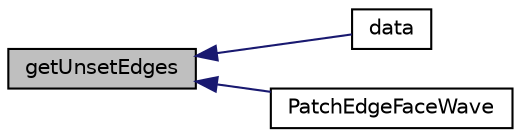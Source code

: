 digraph "getUnsetEdges"
{
  bgcolor="transparent";
  edge [fontname="Helvetica",fontsize="10",labelfontname="Helvetica",labelfontsize="10"];
  node [fontname="Helvetica",fontsize="10",shape=record];
  rankdir="LR";
  Node334 [label="getUnsetEdges",height=0.2,width=0.4,color="black", fillcolor="grey75", style="filled", fontcolor="black"];
  Node334 -> Node335 [dir="back",color="midnightblue",fontsize="10",style="solid",fontname="Helvetica"];
  Node335 [label="data",height=0.2,width=0.4,color="black",URL="$a25965.html#a3cb51c6d7125aa51349080ee9eeba567",tooltip="Additional data to be passed into container. "];
  Node334 -> Node336 [dir="back",color="midnightblue",fontsize="10",style="solid",fontname="Helvetica"];
  Node336 [label="PatchEdgeFaceWave",height=0.2,width=0.4,color="black",URL="$a25965.html#a13f82e3beba61c72c92d34f12b3f11a9",tooltip="Construct from patch. Use setEdgeInfo and iterate() to do. "];
}
